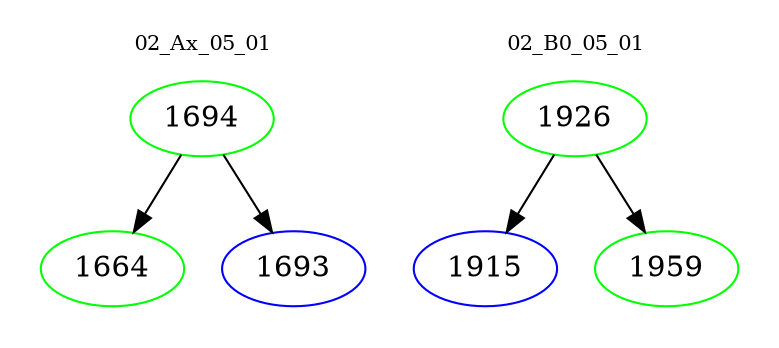 digraph{
subgraph cluster_0 {
color = white
label = "02_Ax_05_01";
fontsize=10;
T0_1694 [label="1694", color="green"]
T0_1694 -> T0_1664 [color="black"]
T0_1664 [label="1664", color="green"]
T0_1694 -> T0_1693 [color="black"]
T0_1693 [label="1693", color="blue"]
}
subgraph cluster_1 {
color = white
label = "02_B0_05_01";
fontsize=10;
T1_1926 [label="1926", color="green"]
T1_1926 -> T1_1915 [color="black"]
T1_1915 [label="1915", color="blue"]
T1_1926 -> T1_1959 [color="black"]
T1_1959 [label="1959", color="green"]
}
}
